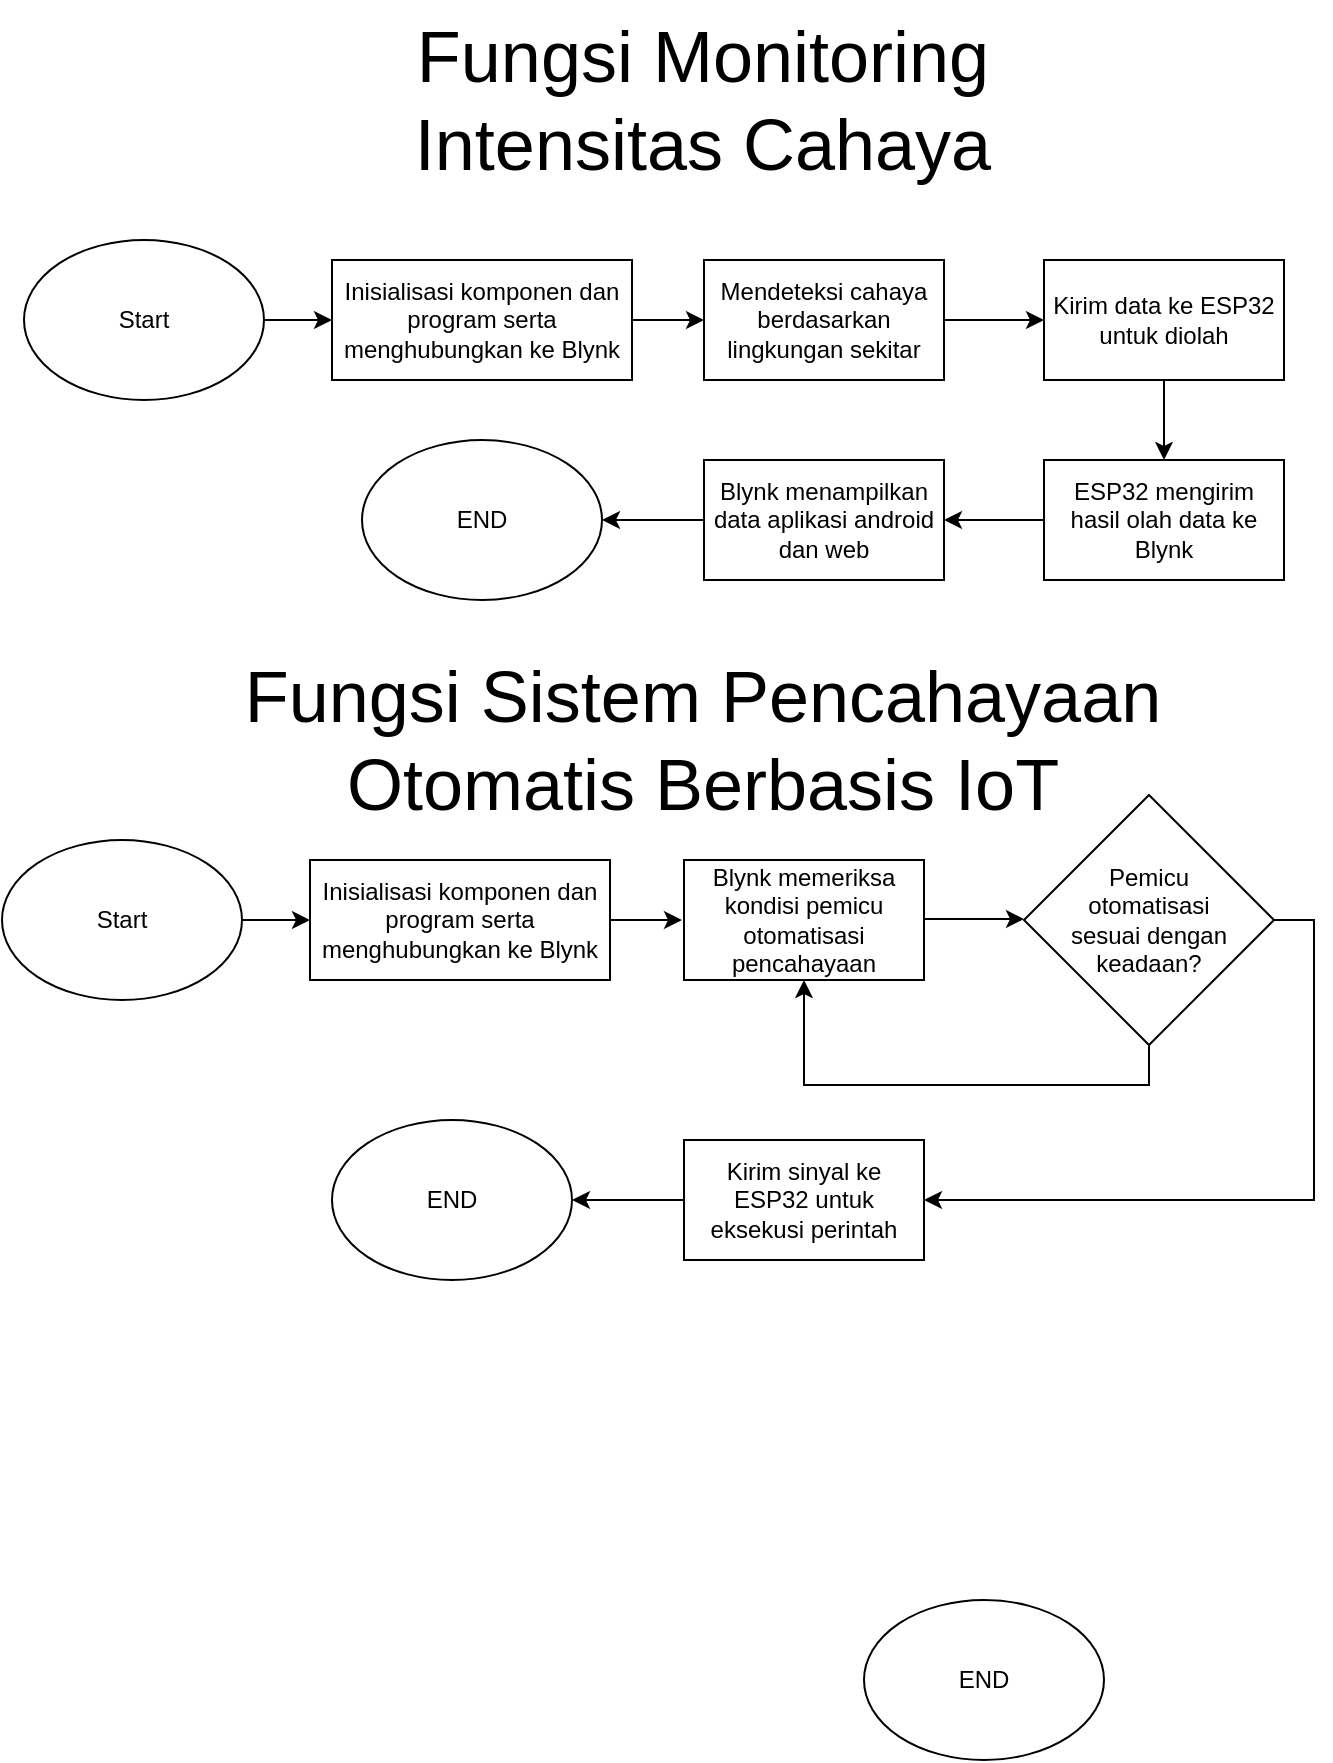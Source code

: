 <mxfile version="22.1.11" type="github">
  <diagram name="Halaman-1" id="Amh2mmN1JDySEoaFm9QU">
    <mxGraphModel dx="1323" dy="1912" grid="1" gridSize="10" guides="1" tooltips="1" connect="1" arrows="1" fold="1" page="1" pageScale="1" pageWidth="827" pageHeight="1169" math="0" shadow="0">
      <root>
        <mxCell id="0" />
        <mxCell id="1" parent="0" />
        <mxCell id="bi3WUS4kzeiAN3RM-r-X-8" style="edgeStyle=orthogonalEdgeStyle;rounded=0;orthogonalLoop=1;jettySize=auto;html=1;exitX=1;exitY=0.5;exitDx=0;exitDy=0;entryX=0;entryY=0.5;entryDx=0;entryDy=0;" edge="1" parent="1" source="bi3WUS4kzeiAN3RM-r-X-1" target="bi3WUS4kzeiAN3RM-r-X-2">
          <mxGeometry relative="1" as="geometry" />
        </mxCell>
        <mxCell id="bi3WUS4kzeiAN3RM-r-X-1" value="Start" style="ellipse;whiteSpace=wrap;html=1;" vertex="1" parent="1">
          <mxGeometry x="110" y="40" width="120" height="80" as="geometry" />
        </mxCell>
        <mxCell id="bi3WUS4kzeiAN3RM-r-X-9" style="edgeStyle=orthogonalEdgeStyle;rounded=0;orthogonalLoop=1;jettySize=auto;html=1;exitX=1;exitY=0.5;exitDx=0;exitDy=0;entryX=0;entryY=0.5;entryDx=0;entryDy=0;" edge="1" parent="1" source="bi3WUS4kzeiAN3RM-r-X-2" target="bi3WUS4kzeiAN3RM-r-X-3">
          <mxGeometry relative="1" as="geometry" />
        </mxCell>
        <mxCell id="bi3WUS4kzeiAN3RM-r-X-2" value="Inisialisasi komponen dan program serta menghubungkan ke Blynk" style="rounded=0;whiteSpace=wrap;html=1;" vertex="1" parent="1">
          <mxGeometry x="264" y="50" width="150" height="60" as="geometry" />
        </mxCell>
        <mxCell id="bi3WUS4kzeiAN3RM-r-X-10" style="edgeStyle=orthogonalEdgeStyle;rounded=0;orthogonalLoop=1;jettySize=auto;html=1;exitX=1;exitY=0.5;exitDx=0;exitDy=0;entryX=0;entryY=0.5;entryDx=0;entryDy=0;" edge="1" parent="1" source="bi3WUS4kzeiAN3RM-r-X-3" target="bi3WUS4kzeiAN3RM-r-X-4">
          <mxGeometry relative="1" as="geometry" />
        </mxCell>
        <mxCell id="bi3WUS4kzeiAN3RM-r-X-3" value="Mendeteksi cahaya berdasarkan lingkungan sekitar" style="rounded=0;whiteSpace=wrap;html=1;" vertex="1" parent="1">
          <mxGeometry x="450" y="50" width="120" height="60" as="geometry" />
        </mxCell>
        <mxCell id="bi3WUS4kzeiAN3RM-r-X-11" style="edgeStyle=orthogonalEdgeStyle;rounded=0;orthogonalLoop=1;jettySize=auto;html=1;exitX=0.5;exitY=1;exitDx=0;exitDy=0;entryX=0.5;entryY=0;entryDx=0;entryDy=0;" edge="1" parent="1" source="bi3WUS4kzeiAN3RM-r-X-4" target="bi3WUS4kzeiAN3RM-r-X-5">
          <mxGeometry relative="1" as="geometry" />
        </mxCell>
        <mxCell id="bi3WUS4kzeiAN3RM-r-X-4" value="Kirim data ke ESP32 untuk diolah" style="rounded=0;whiteSpace=wrap;html=1;" vertex="1" parent="1">
          <mxGeometry x="620" y="50" width="120" height="60" as="geometry" />
        </mxCell>
        <mxCell id="bi3WUS4kzeiAN3RM-r-X-12" style="edgeStyle=orthogonalEdgeStyle;rounded=0;orthogonalLoop=1;jettySize=auto;html=1;exitX=0;exitY=0.5;exitDx=0;exitDy=0;entryX=1;entryY=0.5;entryDx=0;entryDy=0;" edge="1" parent="1" source="bi3WUS4kzeiAN3RM-r-X-5" target="bi3WUS4kzeiAN3RM-r-X-6">
          <mxGeometry relative="1" as="geometry" />
        </mxCell>
        <mxCell id="bi3WUS4kzeiAN3RM-r-X-5" value="ESP32 mengirim hasil olah data ke Blynk" style="rounded=0;whiteSpace=wrap;html=1;" vertex="1" parent="1">
          <mxGeometry x="620" y="150" width="120" height="60" as="geometry" />
        </mxCell>
        <mxCell id="bi3WUS4kzeiAN3RM-r-X-13" style="edgeStyle=orthogonalEdgeStyle;rounded=0;orthogonalLoop=1;jettySize=auto;html=1;exitX=0;exitY=0.5;exitDx=0;exitDy=0;entryX=1;entryY=0.5;entryDx=0;entryDy=0;" edge="1" parent="1" source="bi3WUS4kzeiAN3RM-r-X-6" target="bi3WUS4kzeiAN3RM-r-X-7">
          <mxGeometry relative="1" as="geometry" />
        </mxCell>
        <mxCell id="bi3WUS4kzeiAN3RM-r-X-6" value="Blynk menampilkan data aplikasi android dan web" style="rounded=0;whiteSpace=wrap;html=1;" vertex="1" parent="1">
          <mxGeometry x="450" y="150" width="120" height="60" as="geometry" />
        </mxCell>
        <mxCell id="bi3WUS4kzeiAN3RM-r-X-7" value="END" style="ellipse;whiteSpace=wrap;html=1;" vertex="1" parent="1">
          <mxGeometry x="279" y="140" width="120" height="80" as="geometry" />
        </mxCell>
        <mxCell id="bi3WUS4kzeiAN3RM-r-X-14" value="&lt;font style=&quot;font-size: 36px;&quot;&gt;Fungsi Monitoring Intensitas Cahaya&lt;/font&gt;" style="text;html=1;strokeColor=none;fillColor=none;align=center;verticalAlign=middle;whiteSpace=wrap;rounded=0;" vertex="1" parent="1">
          <mxGeometry x="279" y="-80" width="341" height="100" as="geometry" />
        </mxCell>
        <mxCell id="bi3WUS4kzeiAN3RM-r-X-16" value="&lt;font style=&quot;font-size: 36px;&quot;&gt;Fungsi Sistem Pencahayaan Otomatis Berbasis IoT&lt;/font&gt;" style="text;html=1;strokeColor=none;fillColor=none;align=center;verticalAlign=middle;whiteSpace=wrap;rounded=0;" vertex="1" parent="1">
          <mxGeometry x="209" y="240" width="481" height="100" as="geometry" />
        </mxCell>
        <mxCell id="bi3WUS4kzeiAN3RM-r-X-18" style="edgeStyle=orthogonalEdgeStyle;rounded=0;orthogonalLoop=1;jettySize=auto;html=1;exitX=1;exitY=0.5;exitDx=0;exitDy=0;entryX=0;entryY=0.5;entryDx=0;entryDy=0;" edge="1" parent="1" source="bi3WUS4kzeiAN3RM-r-X-19" target="bi3WUS4kzeiAN3RM-r-X-21">
          <mxGeometry relative="1" as="geometry" />
        </mxCell>
        <mxCell id="bi3WUS4kzeiAN3RM-r-X-19" value="Start" style="ellipse;whiteSpace=wrap;html=1;" vertex="1" parent="1">
          <mxGeometry x="99" y="340" width="120" height="80" as="geometry" />
        </mxCell>
        <mxCell id="bi3WUS4kzeiAN3RM-r-X-20" style="edgeStyle=orthogonalEdgeStyle;rounded=0;orthogonalLoop=1;jettySize=auto;html=1;exitX=1;exitY=0.5;exitDx=0;exitDy=0;entryX=0;entryY=0.5;entryDx=0;entryDy=0;" edge="1" parent="1" source="bi3WUS4kzeiAN3RM-r-X-21">
          <mxGeometry relative="1" as="geometry">
            <mxPoint x="439" y="380" as="targetPoint" />
          </mxGeometry>
        </mxCell>
        <mxCell id="bi3WUS4kzeiAN3RM-r-X-21" value="Inisialisasi komponen dan program serta menghubungkan ke Blynk" style="rounded=0;whiteSpace=wrap;html=1;" vertex="1" parent="1">
          <mxGeometry x="253" y="350" width="150" height="60" as="geometry" />
        </mxCell>
        <mxCell id="bi3WUS4kzeiAN3RM-r-X-22" style="edgeStyle=orthogonalEdgeStyle;rounded=0;orthogonalLoop=1;jettySize=auto;html=1;exitX=1;exitY=0.5;exitDx=0;exitDy=0;entryX=0;entryY=0.5;entryDx=0;entryDy=0;" edge="1" parent="1">
          <mxGeometry relative="1" as="geometry">
            <mxPoint x="560" y="379.5" as="sourcePoint" />
            <mxPoint x="610" y="379.5" as="targetPoint" />
          </mxGeometry>
        </mxCell>
        <mxCell id="bi3WUS4kzeiAN3RM-r-X-30" value="END" style="ellipse;whiteSpace=wrap;html=1;" vertex="1" parent="1">
          <mxGeometry x="530" y="720" width="120" height="80" as="geometry" />
        </mxCell>
        <mxCell id="bi3WUS4kzeiAN3RM-r-X-32" value="Blynk memeriksa kondisi pemicu otomatisasi pencahayaan" style="rounded=0;whiteSpace=wrap;html=1;" vertex="1" parent="1">
          <mxGeometry x="440" y="350" width="120" height="60" as="geometry" />
        </mxCell>
        <mxCell id="bi3WUS4kzeiAN3RM-r-X-34" style="edgeStyle=orthogonalEdgeStyle;rounded=0;orthogonalLoop=1;jettySize=auto;html=1;exitX=0.5;exitY=1;exitDx=0;exitDy=0;entryX=0.5;entryY=1;entryDx=0;entryDy=0;" edge="1" parent="1" source="bi3WUS4kzeiAN3RM-r-X-33" target="bi3WUS4kzeiAN3RM-r-X-32">
          <mxGeometry relative="1" as="geometry" />
        </mxCell>
        <mxCell id="bi3WUS4kzeiAN3RM-r-X-36" style="edgeStyle=orthogonalEdgeStyle;rounded=0;orthogonalLoop=1;jettySize=auto;html=1;exitX=1;exitY=0.5;exitDx=0;exitDy=0;entryX=1;entryY=0.5;entryDx=0;entryDy=0;" edge="1" parent="1" source="bi3WUS4kzeiAN3RM-r-X-33" target="bi3WUS4kzeiAN3RM-r-X-35">
          <mxGeometry relative="1" as="geometry" />
        </mxCell>
        <mxCell id="bi3WUS4kzeiAN3RM-r-X-33" value="Pemicu&lt;br&gt;otomatisasi&lt;br&gt;sesuai dengan&lt;br&gt;keadaan?" style="rhombus;whiteSpace=wrap;html=1;" vertex="1" parent="1">
          <mxGeometry x="610" y="317.5" width="125" height="125" as="geometry" />
        </mxCell>
        <mxCell id="bi3WUS4kzeiAN3RM-r-X-38" style="edgeStyle=orthogonalEdgeStyle;rounded=0;orthogonalLoop=1;jettySize=auto;html=1;exitX=0;exitY=0.5;exitDx=0;exitDy=0;entryX=1;entryY=0.5;entryDx=0;entryDy=0;" edge="1" parent="1" source="bi3WUS4kzeiAN3RM-r-X-35" target="bi3WUS4kzeiAN3RM-r-X-37">
          <mxGeometry relative="1" as="geometry" />
        </mxCell>
        <mxCell id="bi3WUS4kzeiAN3RM-r-X-35" value="Kirim sinyal ke ESP32 untuk eksekusi perintah" style="rounded=0;whiteSpace=wrap;html=1;" vertex="1" parent="1">
          <mxGeometry x="440" y="490" width="120" height="60" as="geometry" />
        </mxCell>
        <mxCell id="bi3WUS4kzeiAN3RM-r-X-37" value="END" style="ellipse;whiteSpace=wrap;html=1;" vertex="1" parent="1">
          <mxGeometry x="264" y="480" width="120" height="80" as="geometry" />
        </mxCell>
      </root>
    </mxGraphModel>
  </diagram>
</mxfile>

